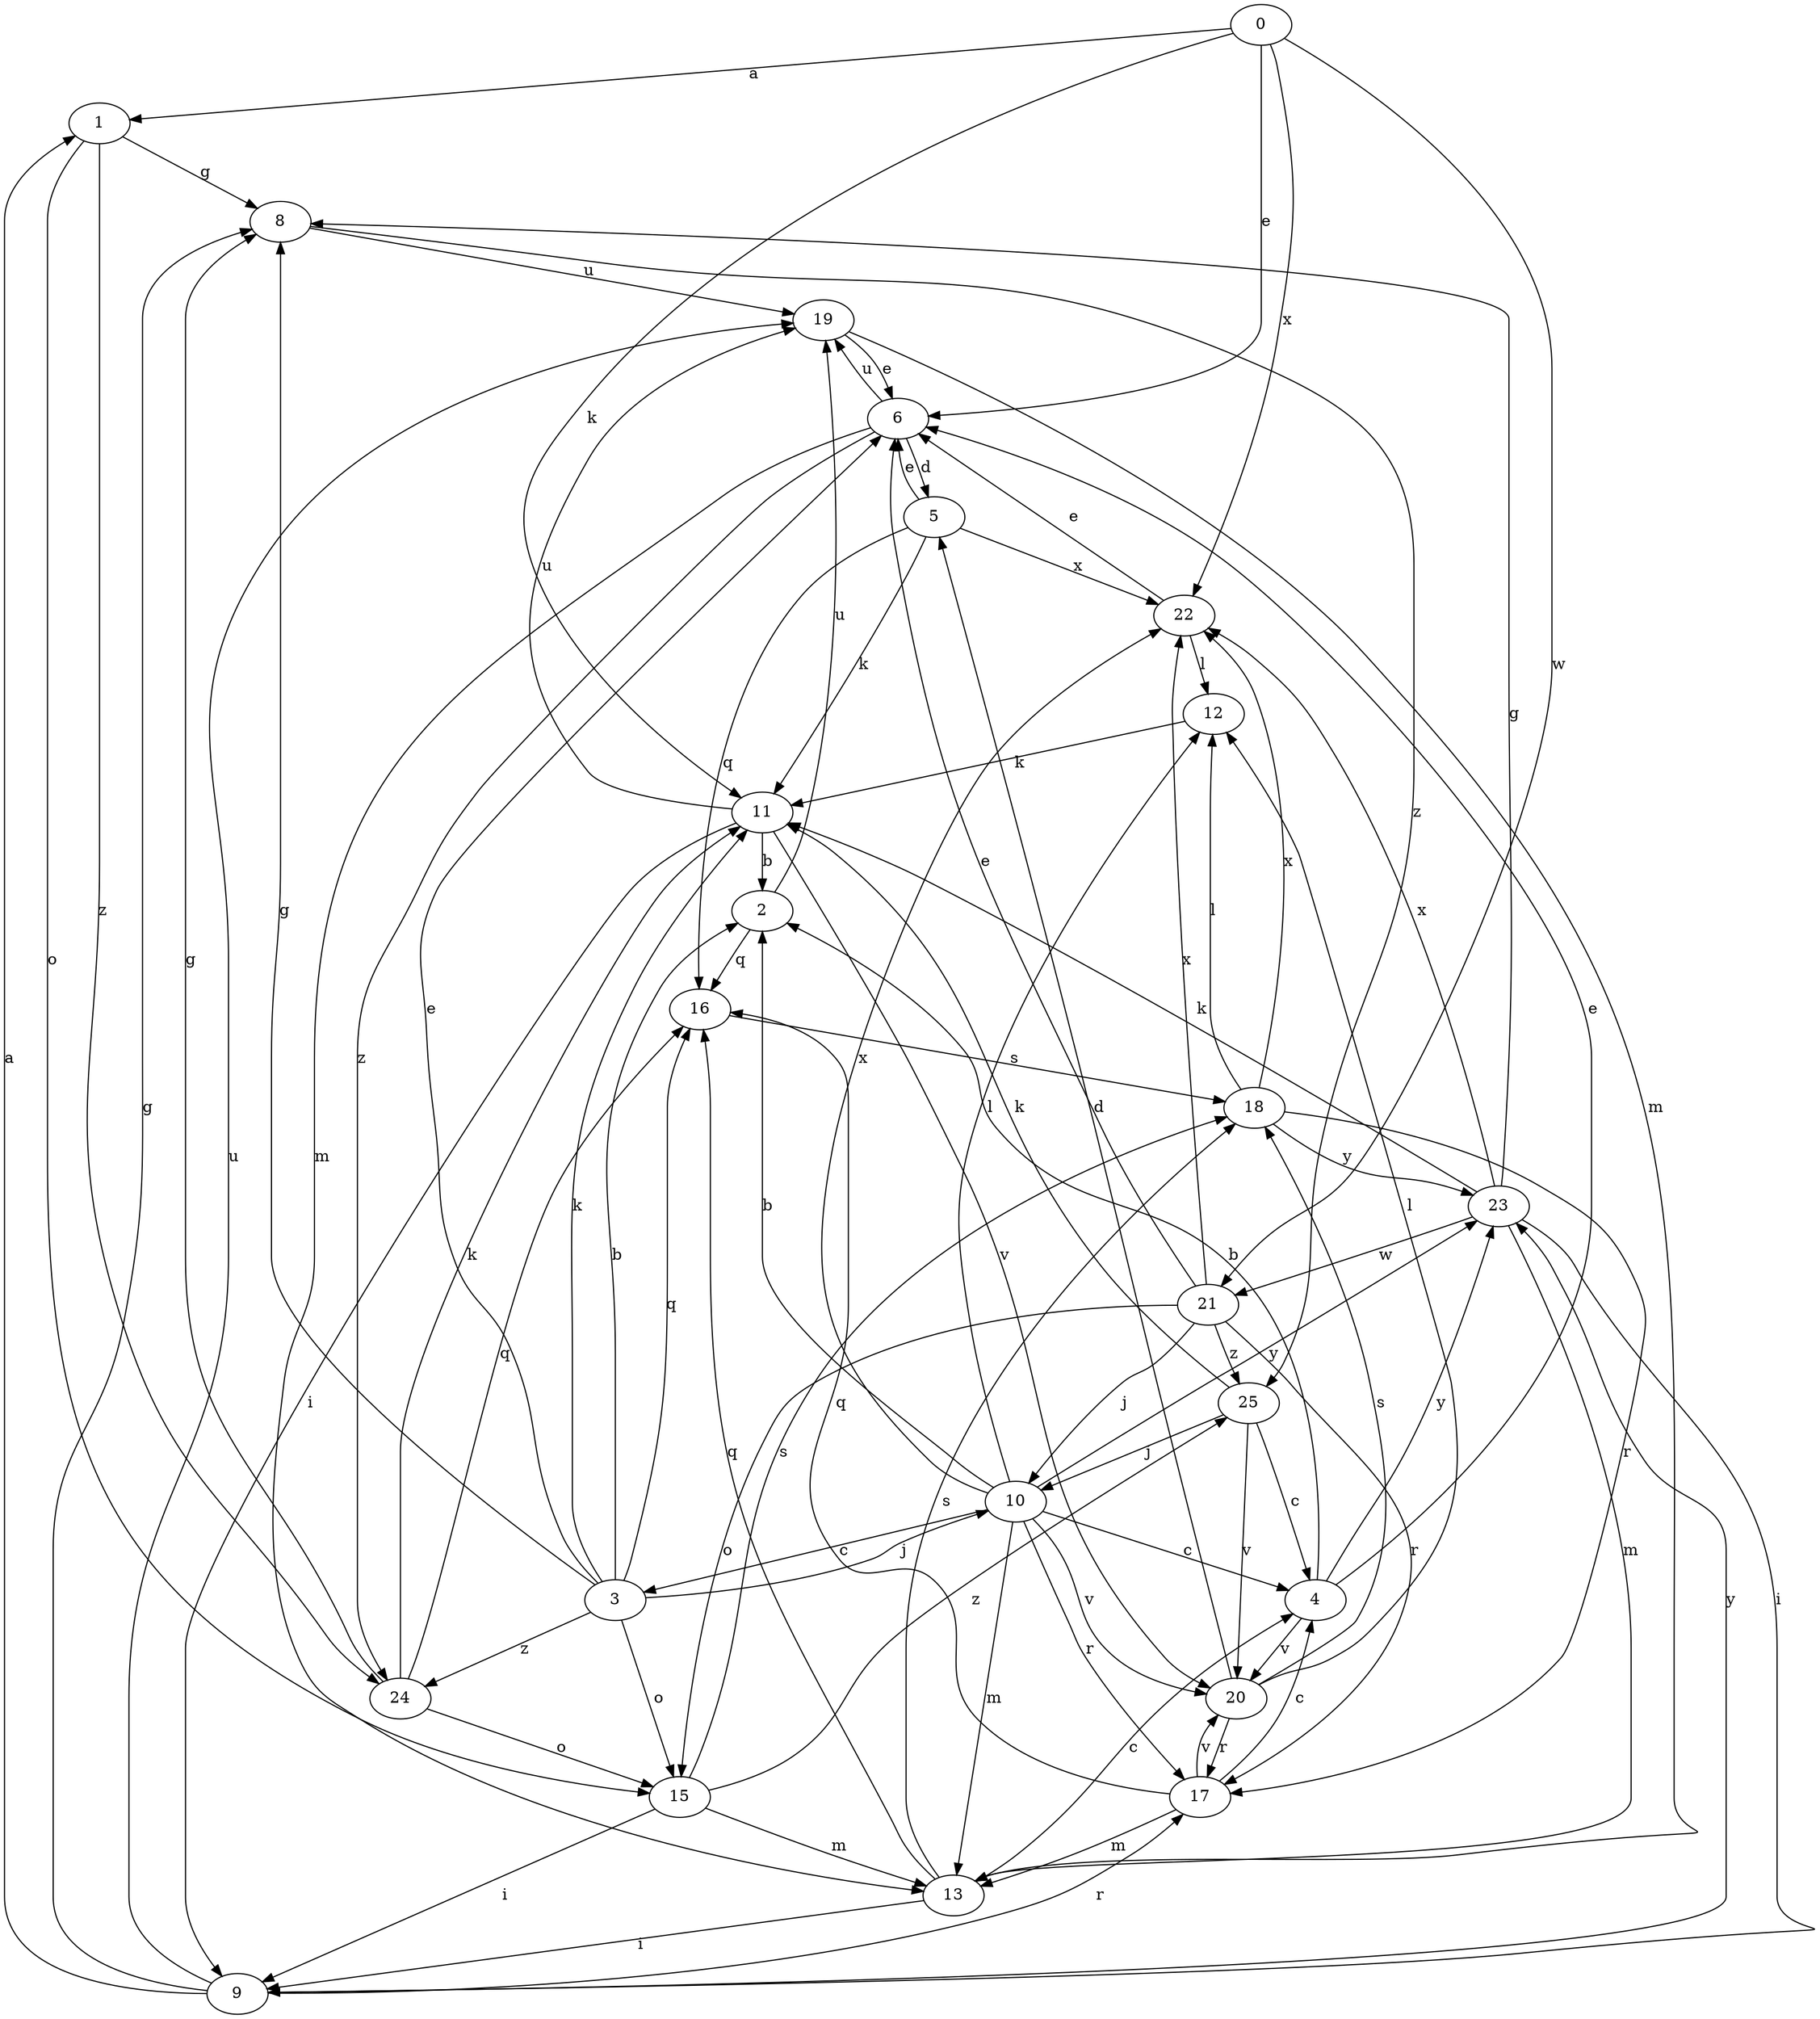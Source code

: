 strict digraph  {
0;
1;
2;
3;
4;
5;
6;
8;
9;
10;
11;
12;
13;
15;
16;
17;
18;
19;
20;
21;
22;
23;
24;
25;
0 -> 1  [label=a];
0 -> 6  [label=e];
0 -> 11  [label=k];
0 -> 21  [label=w];
0 -> 22  [label=x];
1 -> 8  [label=g];
1 -> 15  [label=o];
1 -> 24  [label=z];
2 -> 16  [label=q];
2 -> 19  [label=u];
3 -> 2  [label=b];
3 -> 6  [label=e];
3 -> 8  [label=g];
3 -> 10  [label=j];
3 -> 11  [label=k];
3 -> 15  [label=o];
3 -> 16  [label=q];
3 -> 24  [label=z];
4 -> 2  [label=b];
4 -> 6  [label=e];
4 -> 20  [label=v];
4 -> 23  [label=y];
5 -> 6  [label=e];
5 -> 11  [label=k];
5 -> 16  [label=q];
5 -> 22  [label=x];
6 -> 5  [label=d];
6 -> 13  [label=m];
6 -> 19  [label=u];
6 -> 24  [label=z];
8 -> 19  [label=u];
8 -> 25  [label=z];
9 -> 1  [label=a];
9 -> 8  [label=g];
9 -> 17  [label=r];
9 -> 19  [label=u];
9 -> 23  [label=y];
10 -> 2  [label=b];
10 -> 3  [label=c];
10 -> 4  [label=c];
10 -> 12  [label=l];
10 -> 13  [label=m];
10 -> 17  [label=r];
10 -> 20  [label=v];
10 -> 22  [label=x];
10 -> 23  [label=y];
11 -> 2  [label=b];
11 -> 9  [label=i];
11 -> 19  [label=u];
11 -> 20  [label=v];
12 -> 11  [label=k];
13 -> 4  [label=c];
13 -> 9  [label=i];
13 -> 16  [label=q];
13 -> 18  [label=s];
15 -> 9  [label=i];
15 -> 13  [label=m];
15 -> 18  [label=s];
15 -> 25  [label=z];
16 -> 18  [label=s];
17 -> 4  [label=c];
17 -> 13  [label=m];
17 -> 16  [label=q];
17 -> 20  [label=v];
18 -> 12  [label=l];
18 -> 17  [label=r];
18 -> 22  [label=x];
18 -> 23  [label=y];
19 -> 6  [label=e];
19 -> 13  [label=m];
20 -> 5  [label=d];
20 -> 12  [label=l];
20 -> 17  [label=r];
20 -> 18  [label=s];
21 -> 6  [label=e];
21 -> 10  [label=j];
21 -> 15  [label=o];
21 -> 17  [label=r];
21 -> 22  [label=x];
21 -> 25  [label=z];
22 -> 6  [label=e];
22 -> 12  [label=l];
23 -> 8  [label=g];
23 -> 9  [label=i];
23 -> 11  [label=k];
23 -> 13  [label=m];
23 -> 21  [label=w];
23 -> 22  [label=x];
24 -> 8  [label=g];
24 -> 11  [label=k];
24 -> 15  [label=o];
24 -> 16  [label=q];
25 -> 4  [label=c];
25 -> 10  [label=j];
25 -> 11  [label=k];
25 -> 20  [label=v];
}
